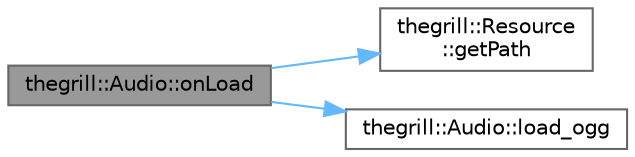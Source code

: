digraph "thegrill::Audio::onLoad"
{
 // LATEX_PDF_SIZE
  bgcolor="transparent";
  edge [fontname=Helvetica,fontsize=10,labelfontname=Helvetica,labelfontsize=10];
  node [fontname=Helvetica,fontsize=10,shape=box,height=0.2,width=0.4];
  rankdir="LR";
  Node1 [id="Node000001",label="thegrill::Audio::onLoad",height=0.2,width=0.4,color="gray40", fillcolor="grey60", style="filled", fontcolor="black",tooltip=" "];
  Node1 -> Node2 [id="edge1_Node000001_Node000002",color="steelblue1",style="solid",tooltip=" "];
  Node2 [id="Node000002",label="thegrill::Resource\l::getPath",height=0.2,width=0.4,color="grey40", fillcolor="white", style="filled",URL="$structthegrill_1_1_resource.html#abe1d671e2e8bc2e2d33d2df241cf6c85",tooltip=" "];
  Node1 -> Node3 [id="edge2_Node000001_Node000003",color="steelblue1",style="solid",tooltip=" "];
  Node3 [id="Node000003",label="thegrill::Audio::load_ogg",height=0.2,width=0.4,color="grey40", fillcolor="white", style="filled",URL="$structthegrill_1_1_audio.html#a0c4a507934194694554e5fb6c0fc0c8b",tooltip="Loads an OGG audio file into a buffer."];
}
